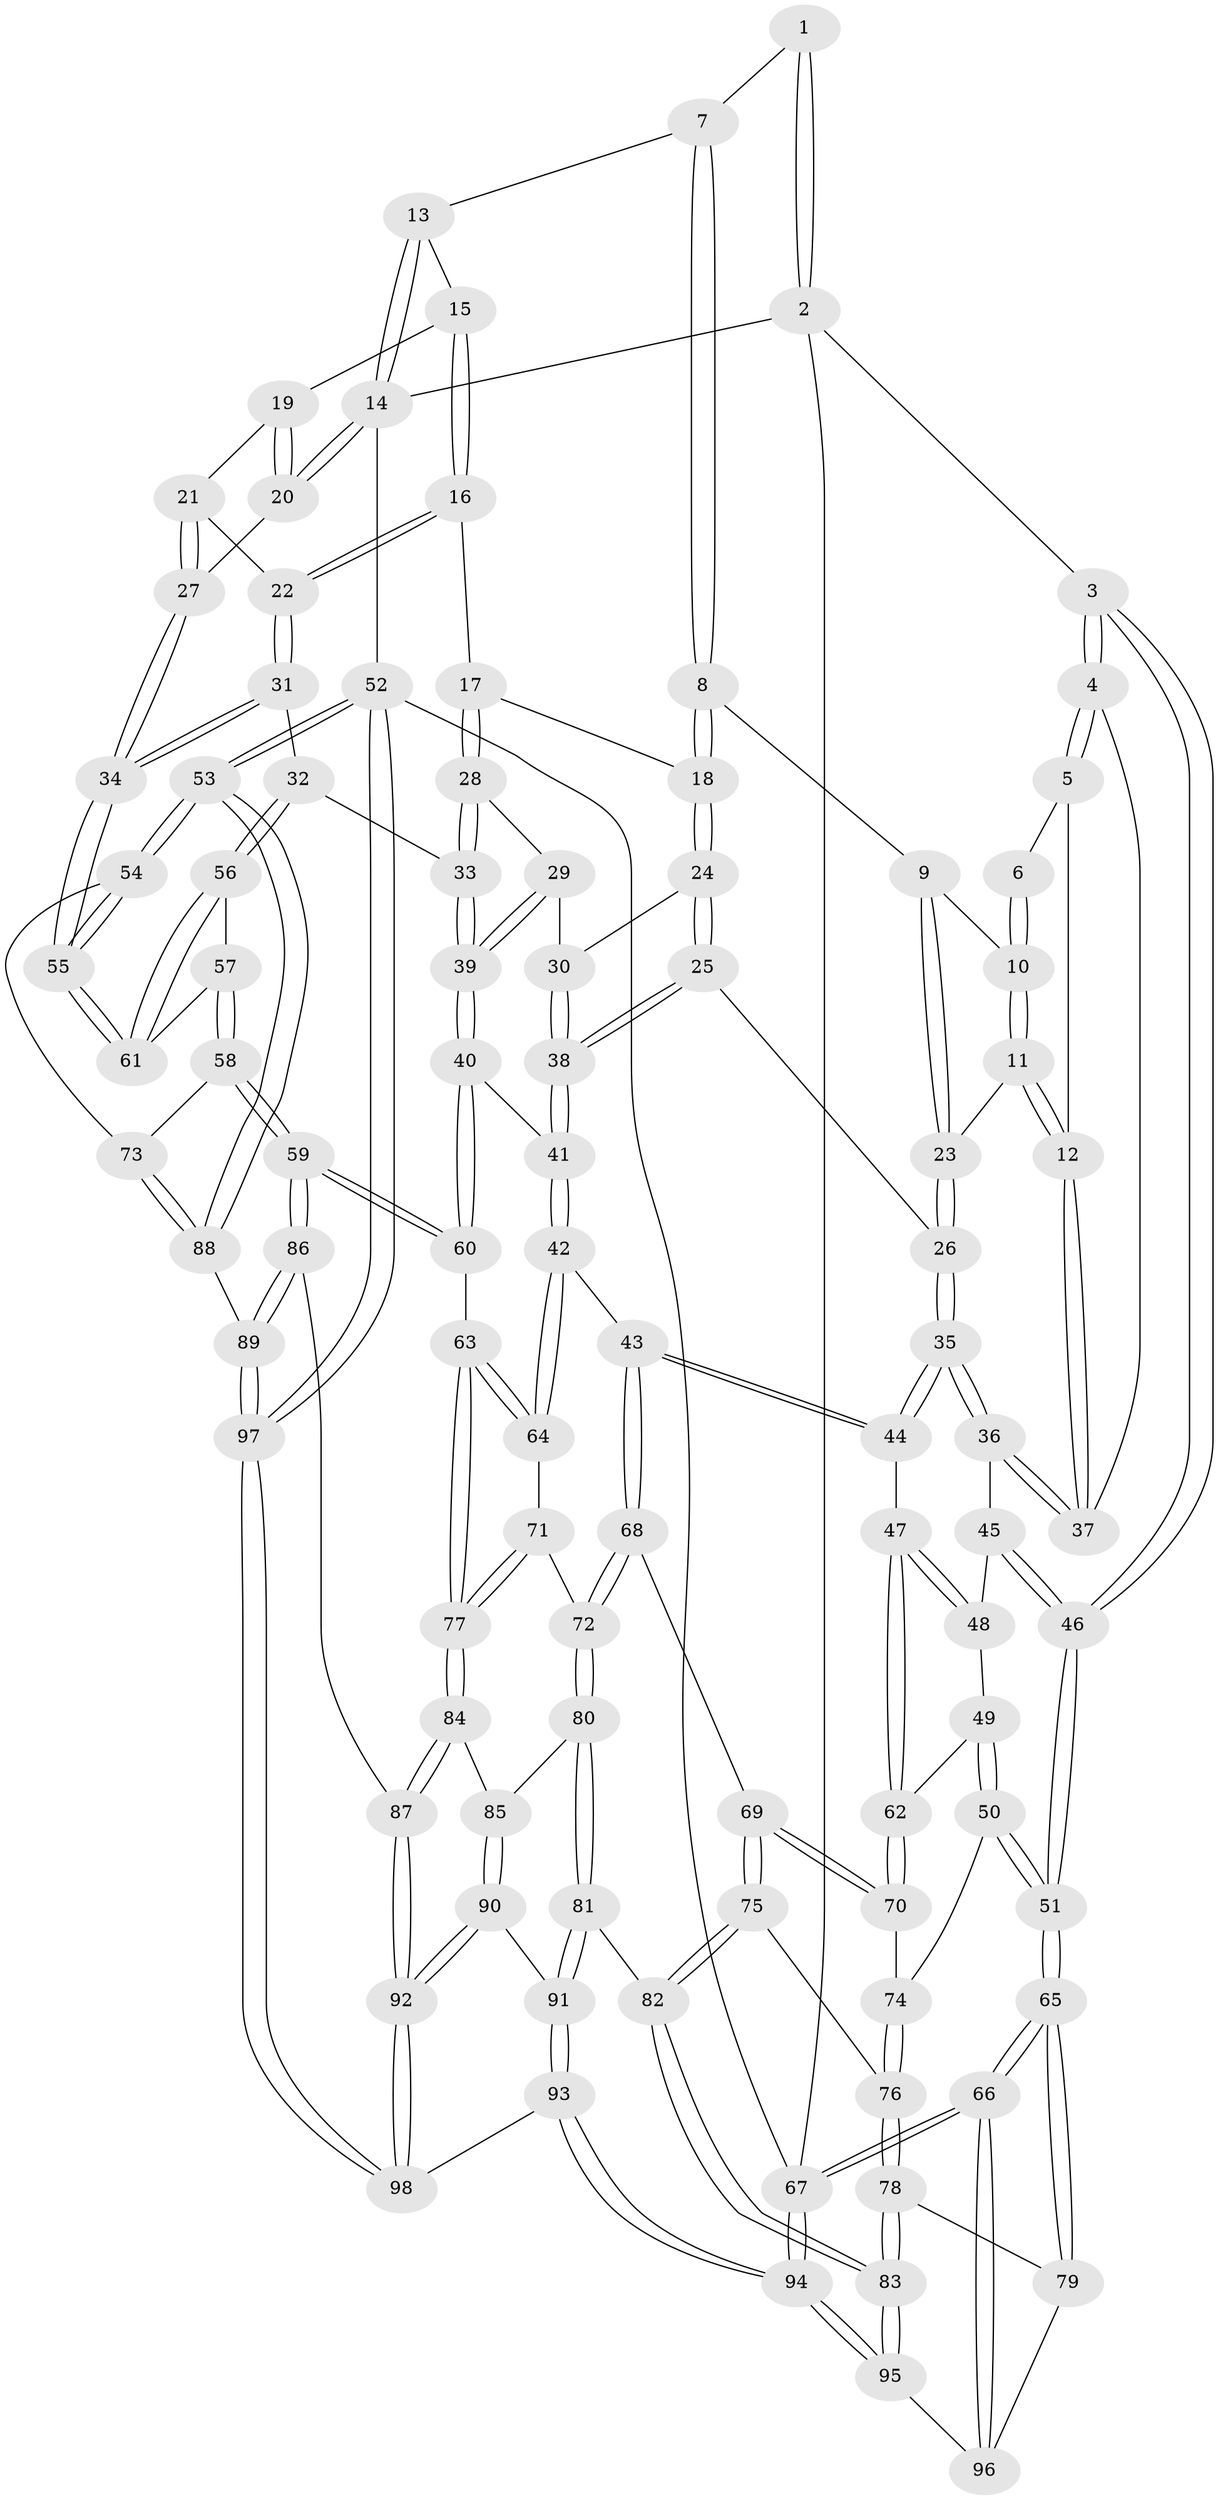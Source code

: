 // Generated by graph-tools (version 1.1) at 2025/11/02/27/25 16:11:56]
// undirected, 98 vertices, 242 edges
graph export_dot {
graph [start="1"]
  node [color=gray90,style=filled];
  1 [pos="+0.3188539218770955+0"];
  2 [pos="+0+0"];
  3 [pos="+0+0.04617250851538663"];
  4 [pos="+0+0.11607353669911881"];
  5 [pos="+0.18305125224534288+0.09376268759396188"];
  6 [pos="+0.2290587768060726+0.08289330528724449"];
  7 [pos="+0.5381653589998864+0"];
  8 [pos="+0.530754002259729+0"];
  9 [pos="+0.43737883165440483+0.04221210666177176"];
  10 [pos="+0.2655207583473986+0.10574263088557719"];
  11 [pos="+0.2958744077812361+0.24527465042229554"];
  12 [pos="+0.2705652766596511+0.26272125887373693"];
  13 [pos="+0.7331126535385194+0"];
  14 [pos="+1+0"];
  15 [pos="+0.7963925804107591+0.050301403042714236"];
  16 [pos="+0.7902984045576052+0.16894785891772435"];
  17 [pos="+0.697728483082411+0.20745149283707745"];
  18 [pos="+0.575520927732462+0.0700136158838855"];
  19 [pos="+0.9090107764248476+0.10908617364799841"];
  20 [pos="+1+0"];
  21 [pos="+0.9049252191785723+0.1768831080955687"];
  22 [pos="+0.8554192709651898+0.23145054431039813"];
  23 [pos="+0.3863454795657648+0.22990885980948342"];
  24 [pos="+0.5405837114875023+0.2595784894705228"];
  25 [pos="+0.48216785543058505+0.27783073028995353"];
  26 [pos="+0.4438518538601631+0.27684610794199277"];
  27 [pos="+1+0.012407027087169583"];
  28 [pos="+0.6654947063385144+0.28213997697537857"];
  29 [pos="+0.6362624794512761+0.2897111917833253"];
  30 [pos="+0.5991060261562972+0.28573897242835034"];
  31 [pos="+0.8628071564495527+0.2517757313162952"];
  32 [pos="+0.8134305136936932+0.39265555080809683"];
  33 [pos="+0.7855558771326633+0.3859041975338677"];
  34 [pos="+1+0.29009033600634143"];
  35 [pos="+0.3967304961740975+0.457410409894747"];
  36 [pos="+0.22459079274792448+0.3060874993932533"];
  37 [pos="+0.22449256545649351+0.3010553095538331"];
  38 [pos="+0.5450789759263024+0.4375929303669379"];
  39 [pos="+0.6212230664311442+0.456793631537796"];
  40 [pos="+0.5785058519891777+0.4988383904247824"];
  41 [pos="+0.5480062588784858+0.4931660704215141"];
  42 [pos="+0.4627101877106867+0.5149406567536129"];
  43 [pos="+0.41753567722073115+0.5098369611354199"];
  44 [pos="+0.4078975875390488+0.49937872955781204"];
  45 [pos="+0.1887006269268657+0.385233365327011"];
  46 [pos="+0+0.4585744940067153"];
  47 [pos="+0.2549642339827646+0.5006499057542387"];
  48 [pos="+0.1945259129593785+0.4291848219493669"];
  49 [pos="+0.14309934581121386+0.49096313183780593"];
  50 [pos="+0+0.5377701236567051"];
  51 [pos="+0+0.511273649313708"];
  52 [pos="+1+1"];
  53 [pos="+1+0.8210999433132921"];
  54 [pos="+1+0.5716308394289679"];
  55 [pos="+1+0.4701759692863937"];
  56 [pos="+0.8141589424948178+0.3937256516009102"];
  57 [pos="+0.7936954734616235+0.5514881585696001"];
  58 [pos="+0.7640373427280034+0.6726125100564578"];
  59 [pos="+0.7635759048045058+0.6729402639333054"];
  60 [pos="+0.7306968785050257+0.6669554584685299"];
  61 [pos="+1+0.45769592464195086"];
  62 [pos="+0.19458285326269692+0.6055312629963042"];
  63 [pos="+0.6269585376279233+0.7135552275002769"];
  64 [pos="+0.49032553400069107+0.6008564179602331"];
  65 [pos="+0+0.7545428604445379"];
  66 [pos="+0+0.9184412031681286"];
  67 [pos="+0+1"];
  68 [pos="+0.35562329158985095+0.635886492402094"];
  69 [pos="+0.22015544777686824+0.6469456462109949"];
  70 [pos="+0.19432080681023253+0.6067438551655064"];
  71 [pos="+0.48983538940035515+0.6744262501731388"];
  72 [pos="+0.37580175565924734+0.690256242421197"];
  73 [pos="+0.8699573216682347+0.6640457929270622"];
  74 [pos="+0.06417329225389776+0.5981905244036737"];
  75 [pos="+0.21336481792756135+0.6715427607690816"];
  76 [pos="+0.10691893972266875+0.7215139475888157"];
  77 [pos="+0.5568836842114645+0.760638121231236"];
  78 [pos="+0.06024680953517563+0.8083642656284625"];
  79 [pos="+0+0.7759127717625381"];
  80 [pos="+0.37849968711951754+0.7287010246853821"];
  81 [pos="+0.26207390066983177+0.845770240959352"];
  82 [pos="+0.2484185050469249+0.8421902765667207"];
  83 [pos="+0.14467517873928185+0.8715788684002047"];
  84 [pos="+0.543769092538243+0.779167054139438"];
  85 [pos="+0.5014182385931957+0.8051122496263272"];
  86 [pos="+0.787982983407928+0.8418749390968642"];
  87 [pos="+0.6634067263413339+0.9256519052878739"];
  88 [pos="+0.9978981055895844+0.8453421021846622"];
  89 [pos="+0.8540352168412646+0.9044838024941657"];
  90 [pos="+0.47320649974729284+0.8772719124478733"];
  91 [pos="+0.33909342585723606+0.9273889812975742"];
  92 [pos="+0.5974562714182489+1"];
  93 [pos="+0.33551183581742405+1"];
  94 [pos="+0.1393236723156653+1"];
  95 [pos="+0.11761204476879038+0.9727096226478966"];
  96 [pos="+0.06325934318100175+0.9624406985932825"];
  97 [pos="+0.9454456995651831+1"];
  98 [pos="+0.5951932330217317+1"];
  1 -- 2;
  1 -- 2;
  1 -- 7;
  2 -- 3;
  2 -- 14;
  2 -- 67;
  3 -- 4;
  3 -- 4;
  3 -- 46;
  3 -- 46;
  4 -- 5;
  4 -- 5;
  4 -- 37;
  5 -- 6;
  5 -- 12;
  6 -- 10;
  6 -- 10;
  7 -- 8;
  7 -- 8;
  7 -- 13;
  8 -- 9;
  8 -- 18;
  8 -- 18;
  9 -- 10;
  9 -- 23;
  9 -- 23;
  10 -- 11;
  10 -- 11;
  11 -- 12;
  11 -- 12;
  11 -- 23;
  12 -- 37;
  12 -- 37;
  13 -- 14;
  13 -- 14;
  13 -- 15;
  14 -- 20;
  14 -- 20;
  14 -- 52;
  15 -- 16;
  15 -- 16;
  15 -- 19;
  16 -- 17;
  16 -- 22;
  16 -- 22;
  17 -- 18;
  17 -- 28;
  17 -- 28;
  18 -- 24;
  18 -- 24;
  19 -- 20;
  19 -- 20;
  19 -- 21;
  20 -- 27;
  21 -- 22;
  21 -- 27;
  21 -- 27;
  22 -- 31;
  22 -- 31;
  23 -- 26;
  23 -- 26;
  24 -- 25;
  24 -- 25;
  24 -- 30;
  25 -- 26;
  25 -- 38;
  25 -- 38;
  26 -- 35;
  26 -- 35;
  27 -- 34;
  27 -- 34;
  28 -- 29;
  28 -- 33;
  28 -- 33;
  29 -- 30;
  29 -- 39;
  29 -- 39;
  30 -- 38;
  30 -- 38;
  31 -- 32;
  31 -- 34;
  31 -- 34;
  32 -- 33;
  32 -- 56;
  32 -- 56;
  33 -- 39;
  33 -- 39;
  34 -- 55;
  34 -- 55;
  35 -- 36;
  35 -- 36;
  35 -- 44;
  35 -- 44;
  36 -- 37;
  36 -- 37;
  36 -- 45;
  38 -- 41;
  38 -- 41;
  39 -- 40;
  39 -- 40;
  40 -- 41;
  40 -- 60;
  40 -- 60;
  41 -- 42;
  41 -- 42;
  42 -- 43;
  42 -- 64;
  42 -- 64;
  43 -- 44;
  43 -- 44;
  43 -- 68;
  43 -- 68;
  44 -- 47;
  45 -- 46;
  45 -- 46;
  45 -- 48;
  46 -- 51;
  46 -- 51;
  47 -- 48;
  47 -- 48;
  47 -- 62;
  47 -- 62;
  48 -- 49;
  49 -- 50;
  49 -- 50;
  49 -- 62;
  50 -- 51;
  50 -- 51;
  50 -- 74;
  51 -- 65;
  51 -- 65;
  52 -- 53;
  52 -- 53;
  52 -- 97;
  52 -- 97;
  52 -- 67;
  53 -- 54;
  53 -- 54;
  53 -- 88;
  53 -- 88;
  54 -- 55;
  54 -- 55;
  54 -- 73;
  55 -- 61;
  55 -- 61;
  56 -- 57;
  56 -- 61;
  56 -- 61;
  57 -- 58;
  57 -- 58;
  57 -- 61;
  58 -- 59;
  58 -- 59;
  58 -- 73;
  59 -- 60;
  59 -- 60;
  59 -- 86;
  59 -- 86;
  60 -- 63;
  62 -- 70;
  62 -- 70;
  63 -- 64;
  63 -- 64;
  63 -- 77;
  63 -- 77;
  64 -- 71;
  65 -- 66;
  65 -- 66;
  65 -- 79;
  65 -- 79;
  66 -- 67;
  66 -- 67;
  66 -- 96;
  66 -- 96;
  67 -- 94;
  67 -- 94;
  68 -- 69;
  68 -- 72;
  68 -- 72;
  69 -- 70;
  69 -- 70;
  69 -- 75;
  69 -- 75;
  70 -- 74;
  71 -- 72;
  71 -- 77;
  71 -- 77;
  72 -- 80;
  72 -- 80;
  73 -- 88;
  73 -- 88;
  74 -- 76;
  74 -- 76;
  75 -- 76;
  75 -- 82;
  75 -- 82;
  76 -- 78;
  76 -- 78;
  77 -- 84;
  77 -- 84;
  78 -- 79;
  78 -- 83;
  78 -- 83;
  79 -- 96;
  80 -- 81;
  80 -- 81;
  80 -- 85;
  81 -- 82;
  81 -- 91;
  81 -- 91;
  82 -- 83;
  82 -- 83;
  83 -- 95;
  83 -- 95;
  84 -- 85;
  84 -- 87;
  84 -- 87;
  85 -- 90;
  85 -- 90;
  86 -- 87;
  86 -- 89;
  86 -- 89;
  87 -- 92;
  87 -- 92;
  88 -- 89;
  89 -- 97;
  89 -- 97;
  90 -- 91;
  90 -- 92;
  90 -- 92;
  91 -- 93;
  91 -- 93;
  92 -- 98;
  92 -- 98;
  93 -- 94;
  93 -- 94;
  93 -- 98;
  94 -- 95;
  94 -- 95;
  95 -- 96;
  97 -- 98;
  97 -- 98;
}

